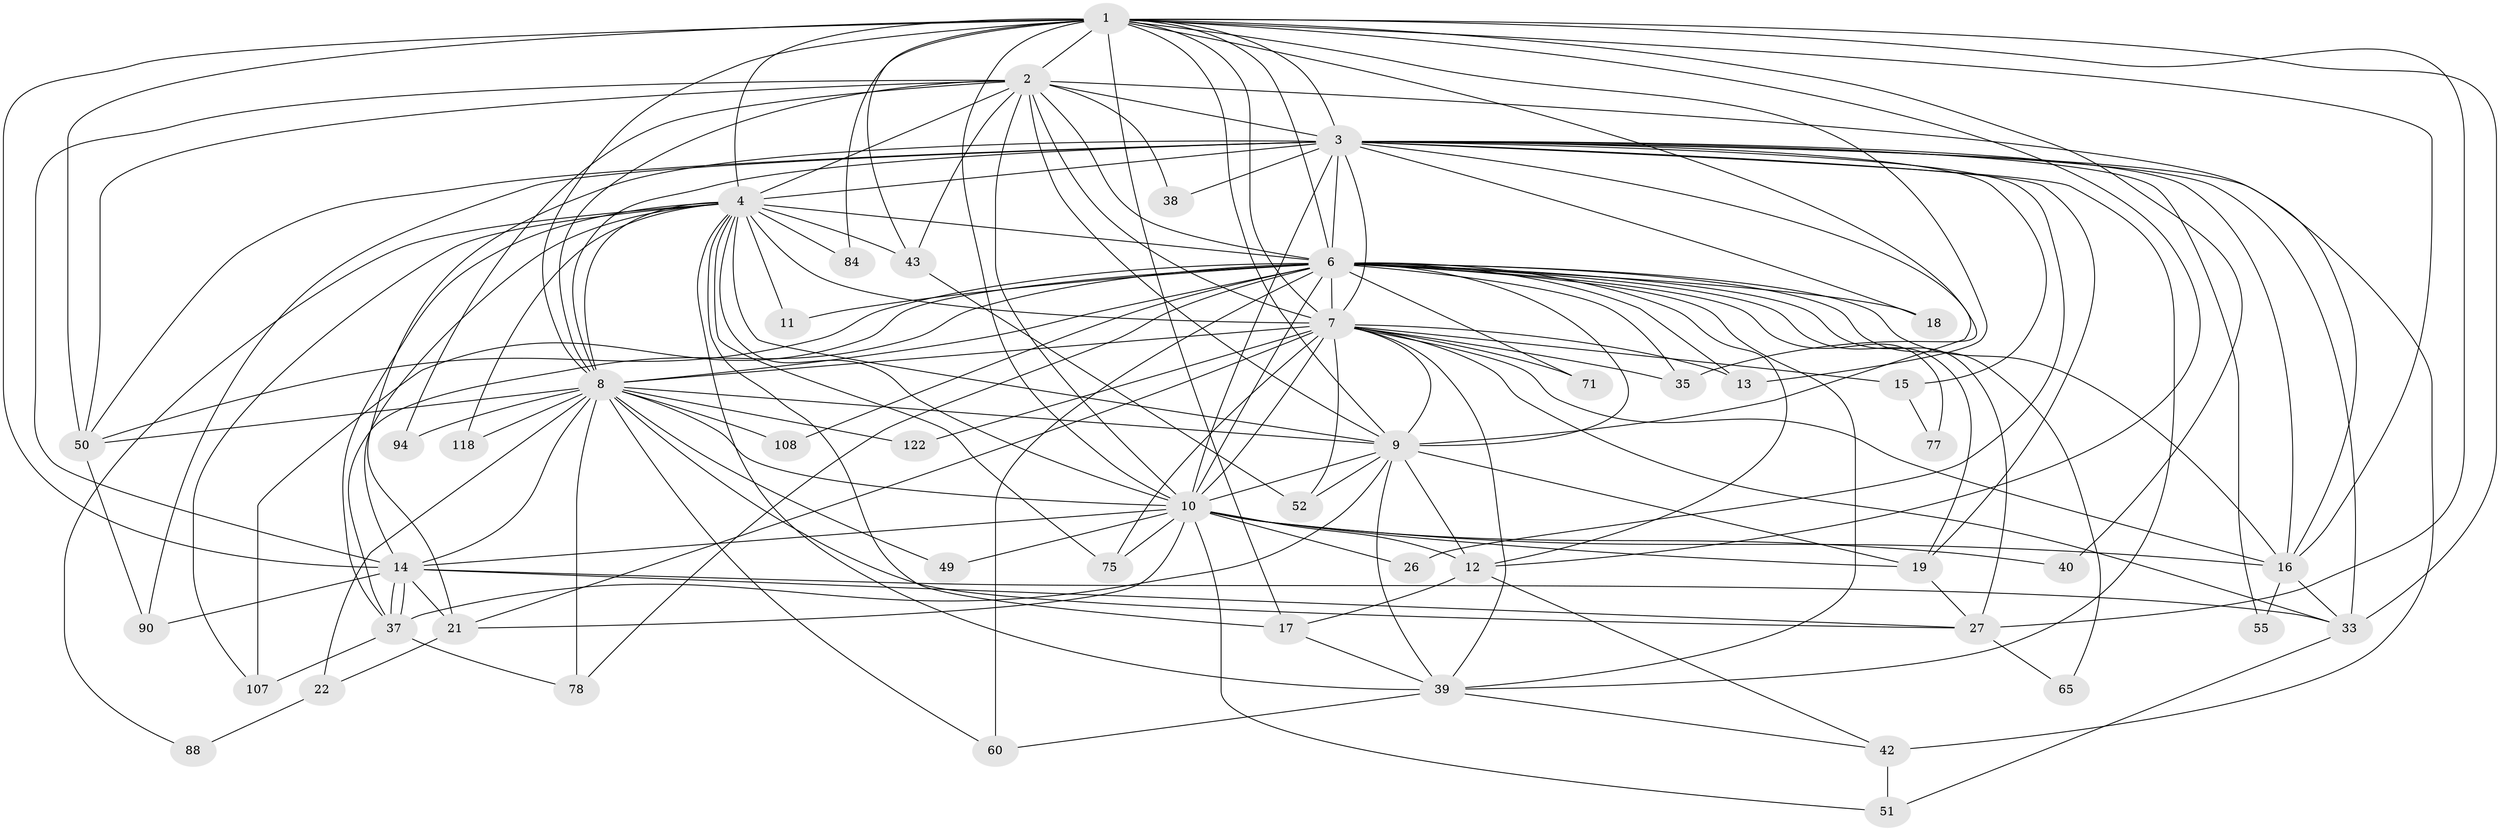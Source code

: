 // original degree distribution, {26: 0.008130081300813009, 15: 0.016260162601626018, 27: 0.008130081300813009, 24: 0.008130081300813009, 18: 0.008130081300813009, 29: 0.008130081300813009, 19: 0.008130081300813009, 22: 0.008130081300813009, 30: 0.008130081300813009, 3: 0.2032520325203252, 5: 0.056910569105691054, 11: 0.008130081300813009, 4: 0.06504065040650407, 6: 0.04065040650406504, 2: 0.5447154471544715}
// Generated by graph-tools (version 1.1) at 2025/17/03/04/25 18:17:25]
// undirected, 49 vertices, 157 edges
graph export_dot {
graph [start="1"]
  node [color=gray90,style=filled];
  1 [super="+67+64"];
  2 [super="+59+5"];
  3 [super="+79"];
  4 [super="+82+48+25"];
  6 [super="+76+61"];
  7 [super="+32+20"];
  8;
  9;
  10 [super="+30+24+100+93+23+63+58+70"];
  11 [super="+106"];
  12 [super="+81"];
  13;
  14 [super="+69+109"];
  15;
  16 [super="+29+31"];
  17;
  18 [super="+103"];
  19 [super="+44+41"];
  21 [super="+86+28"];
  22;
  26;
  27 [super="+56+83"];
  33 [super="+47+80"];
  35 [super="+89"];
  37 [super="+72+105"];
  38;
  39 [super="+117+46"];
  40;
  42 [super="+54"];
  43 [super="+66+53+45"];
  49;
  50 [super="+121+104"];
  51 [super="+92"];
  52;
  55;
  60 [super="+96"];
  65;
  71;
  75 [super="+120"];
  77;
  78 [super="+102"];
  84;
  88;
  90 [super="+95"];
  94;
  107 [super="+113"];
  108;
  118;
  122;
  1 -- 2 [weight=4];
  1 -- 3;
  1 -- 4 [weight=2];
  1 -- 6 [weight=2];
  1 -- 7;
  1 -- 8;
  1 -- 9;
  1 -- 10 [weight=2];
  1 -- 12;
  1 -- 13;
  1 -- 14;
  1 -- 17;
  1 -- 27;
  1 -- 33;
  1 -- 35;
  1 -- 40;
  1 -- 84;
  1 -- 43;
  1 -- 50;
  1 -- 16;
  2 -- 3 [weight=3];
  2 -- 4 [weight=3];
  2 -- 6 [weight=3];
  2 -- 7 [weight=2];
  2 -- 8 [weight=2];
  2 -- 9 [weight=3];
  2 -- 10 [weight=6];
  2 -- 38;
  2 -- 50;
  2 -- 94;
  2 -- 14;
  2 -- 43;
  2 -- 16;
  3 -- 4;
  3 -- 6;
  3 -- 7;
  3 -- 8;
  3 -- 9;
  3 -- 10 [weight=3];
  3 -- 15;
  3 -- 16 [weight=2];
  3 -- 18 [weight=2];
  3 -- 19;
  3 -- 21;
  3 -- 26;
  3 -- 38 [weight=2];
  3 -- 42;
  3 -- 50;
  3 -- 55;
  3 -- 90;
  3 -- 33;
  3 -- 39;
  4 -- 6;
  4 -- 7;
  4 -- 8;
  4 -- 9;
  4 -- 10 [weight=2];
  4 -- 11 [weight=2];
  4 -- 39;
  4 -- 43 [weight=2];
  4 -- 84;
  4 -- 88;
  4 -- 107;
  4 -- 118;
  4 -- 75;
  4 -- 37;
  4 -- 17;
  4 -- 14;
  6 -- 7;
  6 -- 8;
  6 -- 9;
  6 -- 10;
  6 -- 11;
  6 -- 12;
  6 -- 18;
  6 -- 35 [weight=2];
  6 -- 39;
  6 -- 60;
  6 -- 65;
  6 -- 71;
  6 -- 77;
  6 -- 107;
  6 -- 108;
  6 -- 27;
  6 -- 78;
  6 -- 19;
  6 -- 37;
  6 -- 50;
  6 -- 13;
  6 -- 16;
  7 -- 8 [weight=2];
  7 -- 9;
  7 -- 10 [weight=2];
  7 -- 13;
  7 -- 15 [weight=2];
  7 -- 21;
  7 -- 122;
  7 -- 39;
  7 -- 16;
  7 -- 35;
  7 -- 33;
  7 -- 52;
  7 -- 71;
  7 -- 75;
  8 -- 9;
  8 -- 10 [weight=2];
  8 -- 14;
  8 -- 22;
  8 -- 49;
  8 -- 60;
  8 -- 78;
  8 -- 94;
  8 -- 108;
  8 -- 118;
  8 -- 122;
  8 -- 50;
  8 -- 27;
  9 -- 10;
  9 -- 19;
  9 -- 52;
  9 -- 39;
  9 -- 12;
  9 -- 37;
  10 -- 26;
  10 -- 49;
  10 -- 51;
  10 -- 75;
  10 -- 12;
  10 -- 14;
  10 -- 40;
  10 -- 21;
  10 -- 16 [weight=3];
  10 -- 19 [weight=3];
  12 -- 17;
  12 -- 42;
  14 -- 27;
  14 -- 37;
  14 -- 37;
  14 -- 90;
  14 -- 21;
  14 -- 33;
  15 -- 77;
  16 -- 55;
  16 -- 33;
  17 -- 39;
  19 -- 27;
  21 -- 22;
  22 -- 88;
  27 -- 65;
  33 -- 51;
  37 -- 78;
  37 -- 107;
  39 -- 42;
  39 -- 60;
  42 -- 51;
  43 -- 52;
  50 -- 90;
}
